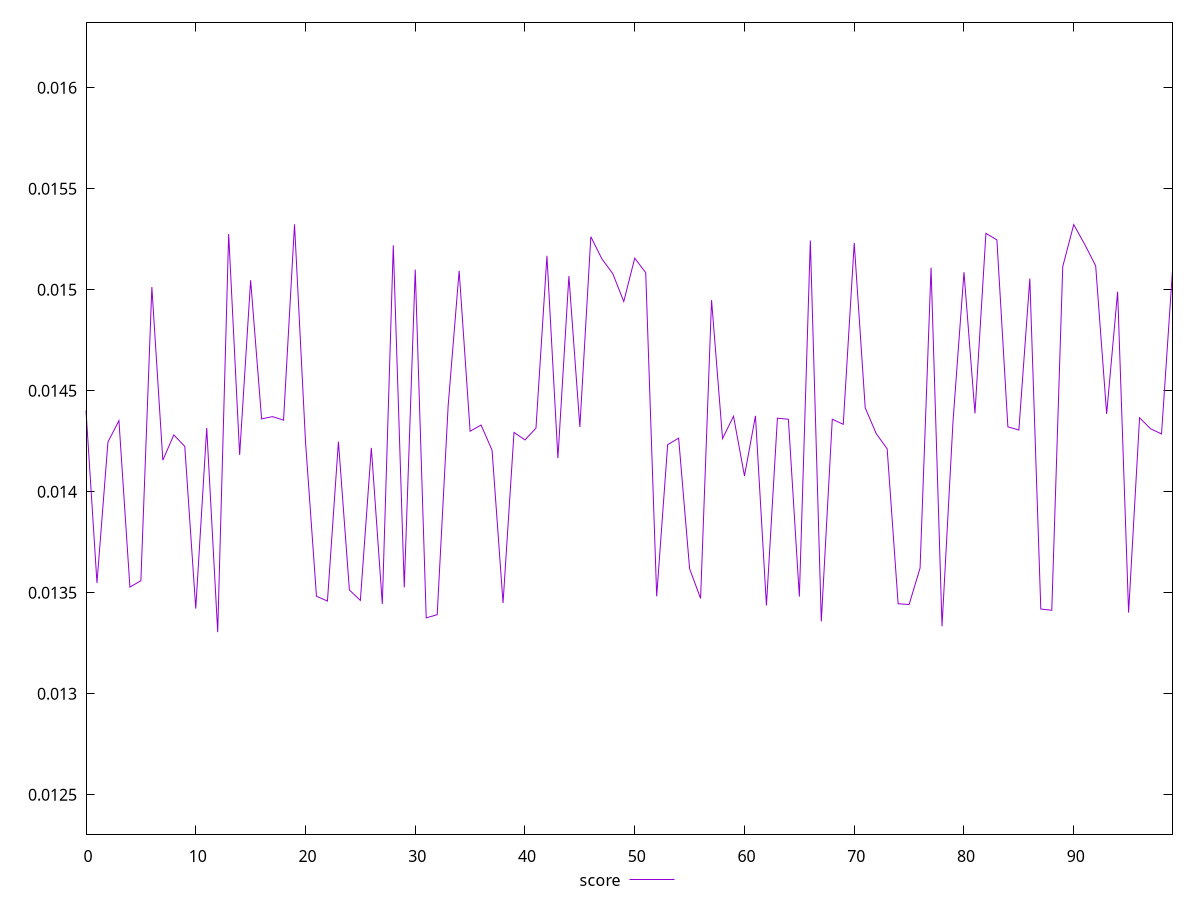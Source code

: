 reset

$score <<EOF
0 0.014401624888119746
1 0.013548414504752138
2 0.014246111374339787
3 0.014351746788102748
4 0.013528001173085391
5 0.013559227579473032
6 0.01501293368251544
7 0.014155750327857097
8 0.014281088570975098
9 0.014224360431547789
10 0.013421355500893684
11 0.014315220263528772
12 0.01330480788092775
13 0.015276018702725491
14 0.01418225826856967
15 0.015046908046675966
16 0.014360561939879168
17 0.014371670122224178
18 0.014354151900233092
19 0.015323794615359376
20 0.014248613167251178
21 0.013482255293311152
22 0.013458758999090326
23 0.014247690704126847
24 0.013513480823989399
25 0.013461863930684104
26 0.014216927163190785
27 0.013444424039266656
28 0.015219616759708399
29 0.013526323635007387
30 0.015099287477148116
31 0.01337535084794439
32 0.013391228509462616
33 0.014426497381385739
34 0.015093652348846187
35 0.014299286384528487
36 0.014330087299811
37 0.014205143617748772
38 0.013449189170415099
39 0.014293489709145513
40 0.014256323723444708
41 0.014314611836237168
42 0.015167650651177644
43 0.014166141660064524
44 0.015067224084101827
45 0.014320565539592156
46 0.015262389679943478
47 0.015153316217127066
48 0.015079328457127894
49 0.014941624202244763
50 0.015156284172947787
51 0.015084057450242716
52 0.013482065397348142
53 0.014232705778259969
54 0.014265015157563232
55 0.013618511419799972
56 0.013471395269939956
57 0.014948345564433252
58 0.014262995426898295
59 0.014373496103098626
60 0.014078247808928523
61 0.014375402669328352
62 0.013436697424107802
63 0.014363940322349222
64 0.014358560374403584
65 0.013480715278044342
66 0.015243732159324397
67 0.013357752704613035
68 0.014358824558287353
69 0.014333605354658552
70 0.01523089079611828
71 0.014415606788314606
72 0.014287778583790933
73 0.014212175165220942
74 0.01344526497470816
75 0.013441503086813411
76 0.013622261319625795
77 0.015109091562160837
78 0.013334020043416717
79 0.014347449014661118
80 0.015086658562963207
81 0.01438736342382918
82 0.015279061229130086
83 0.015246426053601214
84 0.014321230921788886
85 0.014305300310153257
86 0.015055058746149208
87 0.01341913050129978
88 0.013413043200943997
89 0.015114334015790043
90 0.015322330973779164
91 0.015224660102038323
92 0.015118157142193722
93 0.014385073325852482
94 0.014990240803122168
95 0.013401521696957075
96 0.014366064764040065
97 0.014311631751628584
98 0.014285813835068772
99 0.015095381230458282
EOF

set key outside below
set xrange [0:99]
set yrange [0.012304807880927748:0.016323794615359377]
set trange [0.012304807880927748:0.016323794615359377]
set terminal svg size 640, 500 enhanced background rgb 'white'
set output "reprap/largest-contentful-paint/samples/pages+cached+noexternal+nosvg/score/values.svg"

plot $score title "score" with line

reset
